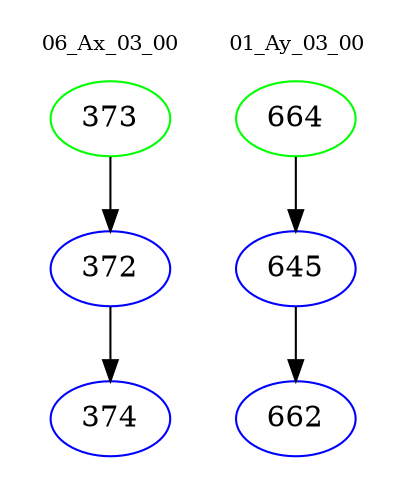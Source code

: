 digraph{
subgraph cluster_0 {
color = white
label = "06_Ax_03_00";
fontsize=10;
T0_373 [label="373", color="green"]
T0_373 -> T0_372 [color="black"]
T0_372 [label="372", color="blue"]
T0_372 -> T0_374 [color="black"]
T0_374 [label="374", color="blue"]
}
subgraph cluster_1 {
color = white
label = "01_Ay_03_00";
fontsize=10;
T1_664 [label="664", color="green"]
T1_664 -> T1_645 [color="black"]
T1_645 [label="645", color="blue"]
T1_645 -> T1_662 [color="black"]
T1_662 [label="662", color="blue"]
}
}
